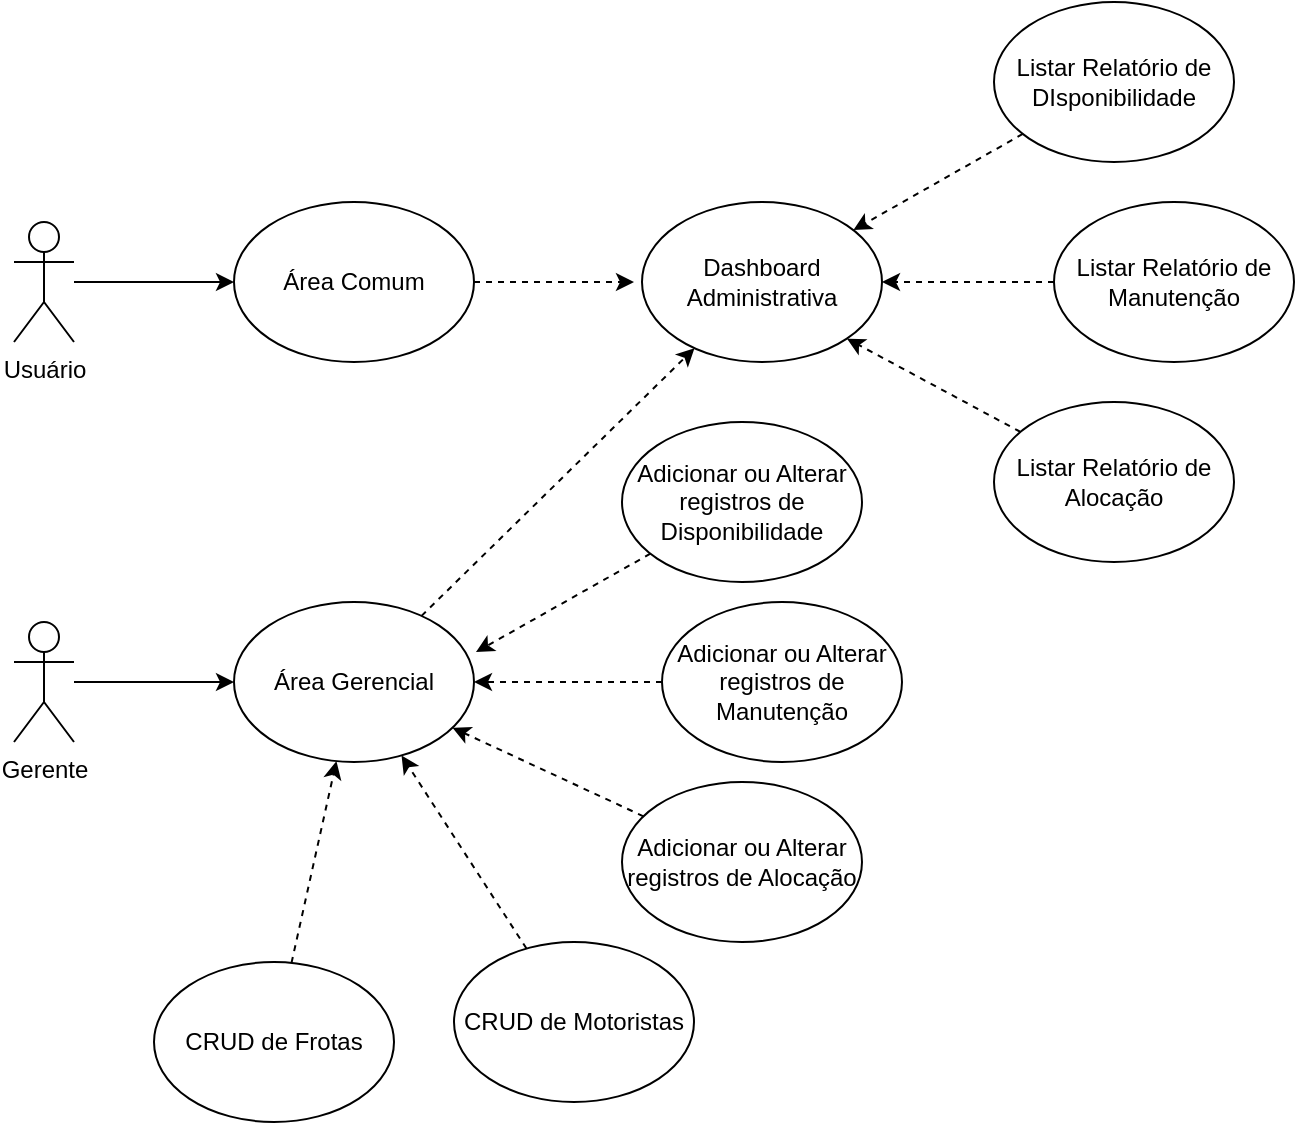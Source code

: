 <mxfile version="20.8.16" type="device"><diagram name="Página-1" id="OgIxgHkARuMA09rSIk28"><mxGraphModel dx="1434" dy="796" grid="1" gridSize="10" guides="1" tooltips="1" connect="1" arrows="1" fold="1" page="1" pageScale="1" pageWidth="827" pageHeight="1169" math="0" shadow="0"><root><mxCell id="0"/><mxCell id="1" parent="0"/><mxCell id="72wImBAU-RFW2qV5yVC1-3" style="edgeStyle=orthogonalEdgeStyle;rounded=0;orthogonalLoop=1;jettySize=auto;html=1;" edge="1" parent="1" source="72wImBAU-RFW2qV5yVC1-1" target="72wImBAU-RFW2qV5yVC1-2"><mxGeometry relative="1" as="geometry"/></mxCell><mxCell id="72wImBAU-RFW2qV5yVC1-1" value="Usuário" style="shape=umlActor;verticalLabelPosition=bottom;verticalAlign=top;html=1;outlineConnect=0;" vertex="1" parent="1"><mxGeometry x="100" y="160" width="30" height="60" as="geometry"/></mxCell><mxCell id="72wImBAU-RFW2qV5yVC1-21" style="edgeStyle=none;rounded=0;orthogonalLoop=1;jettySize=auto;html=1;dashed=1;" edge="1" parent="1" source="72wImBAU-RFW2qV5yVC1-2"><mxGeometry relative="1" as="geometry"><mxPoint x="410" y="190" as="targetPoint"/></mxGeometry></mxCell><mxCell id="72wImBAU-RFW2qV5yVC1-2" value="Área Comum" style="ellipse;whiteSpace=wrap;html=1;" vertex="1" parent="1"><mxGeometry x="210" y="150" width="120" height="80" as="geometry"/></mxCell><mxCell id="72wImBAU-RFW2qV5yVC1-23" value="Dashboard Administrativa" style="ellipse;whiteSpace=wrap;html=1;" vertex="1" parent="1"><mxGeometry x="414" y="150" width="120" height="80" as="geometry"/></mxCell><mxCell id="72wImBAU-RFW2qV5yVC1-25" style="edgeStyle=none;rounded=0;orthogonalLoop=1;jettySize=auto;html=1;dashed=1;" edge="1" parent="1" source="72wImBAU-RFW2qV5yVC1-24" target="72wImBAU-RFW2qV5yVC1-23"><mxGeometry relative="1" as="geometry"/></mxCell><mxCell id="72wImBAU-RFW2qV5yVC1-24" value="Listar Relatório de DIsponibilidade" style="ellipse;whiteSpace=wrap;html=1;" vertex="1" parent="1"><mxGeometry x="590" y="50" width="120" height="80" as="geometry"/></mxCell><mxCell id="72wImBAU-RFW2qV5yVC1-27" style="edgeStyle=none;rounded=0;orthogonalLoop=1;jettySize=auto;html=1;entryX=1;entryY=0.5;entryDx=0;entryDy=0;dashed=1;" edge="1" parent="1" source="72wImBAU-RFW2qV5yVC1-26" target="72wImBAU-RFW2qV5yVC1-23"><mxGeometry relative="1" as="geometry"/></mxCell><mxCell id="72wImBAU-RFW2qV5yVC1-26" value="Listar Relatório de Manutenção" style="ellipse;whiteSpace=wrap;html=1;" vertex="1" parent="1"><mxGeometry x="620" y="150" width="120" height="80" as="geometry"/></mxCell><mxCell id="72wImBAU-RFW2qV5yVC1-29" style="edgeStyle=none;rounded=0;orthogonalLoop=1;jettySize=auto;html=1;entryX=1;entryY=1;entryDx=0;entryDy=0;dashed=1;" edge="1" parent="1" source="72wImBAU-RFW2qV5yVC1-28" target="72wImBAU-RFW2qV5yVC1-23"><mxGeometry relative="1" as="geometry"/></mxCell><mxCell id="72wImBAU-RFW2qV5yVC1-28" value="Listar Relatório de Alocação" style="ellipse;whiteSpace=wrap;html=1;" vertex="1" parent="1"><mxGeometry x="590" y="250" width="120" height="80" as="geometry"/></mxCell><mxCell id="72wImBAU-RFW2qV5yVC1-44" style="edgeStyle=none;rounded=0;orthogonalLoop=1;jettySize=auto;html=1;entryX=0;entryY=0.5;entryDx=0;entryDy=0;" edge="1" parent="1" source="72wImBAU-RFW2qV5yVC1-30" target="72wImBAU-RFW2qV5yVC1-32"><mxGeometry relative="1" as="geometry"/></mxCell><mxCell id="72wImBAU-RFW2qV5yVC1-30" value="Gerente" style="shape=umlActor;verticalLabelPosition=bottom;verticalAlign=top;html=1;outlineConnect=0;" vertex="1" parent="1"><mxGeometry x="100" y="360" width="30" height="60" as="geometry"/></mxCell><mxCell id="72wImBAU-RFW2qV5yVC1-45" style="edgeStyle=none;rounded=0;orthogonalLoop=1;jettySize=auto;html=1;dashed=1;" edge="1" parent="1" source="72wImBAU-RFW2qV5yVC1-32" target="72wImBAU-RFW2qV5yVC1-23"><mxGeometry relative="1" as="geometry"/></mxCell><mxCell id="72wImBAU-RFW2qV5yVC1-32" value="Área Gerencial" style="ellipse;whiteSpace=wrap;html=1;" vertex="1" parent="1"><mxGeometry x="210" y="350" width="120" height="80" as="geometry"/></mxCell><mxCell id="72wImBAU-RFW2qV5yVC1-39" style="edgeStyle=none;rounded=0;orthogonalLoop=1;jettySize=auto;html=1;entryX=1.008;entryY=0.313;entryDx=0;entryDy=0;entryPerimeter=0;dashed=1;" edge="1" parent="1" source="72wImBAU-RFW2qV5yVC1-35" target="72wImBAU-RFW2qV5yVC1-32"><mxGeometry relative="1" as="geometry"/></mxCell><mxCell id="72wImBAU-RFW2qV5yVC1-35" value="Adicionar ou Alterar registros de Disponibilidade" style="ellipse;whiteSpace=wrap;html=1;" vertex="1" parent="1"><mxGeometry x="404" y="260" width="120" height="80" as="geometry"/></mxCell><mxCell id="72wImBAU-RFW2qV5yVC1-42" style="edgeStyle=none;rounded=0;orthogonalLoop=1;jettySize=auto;html=1;dashed=1;" edge="1" parent="1" source="72wImBAU-RFW2qV5yVC1-40" target="72wImBAU-RFW2qV5yVC1-32"><mxGeometry relative="1" as="geometry"/></mxCell><mxCell id="72wImBAU-RFW2qV5yVC1-40" value="Adicionar ou Alterar registros de Manutenção" style="ellipse;whiteSpace=wrap;html=1;" vertex="1" parent="1"><mxGeometry x="424" y="350" width="120" height="80" as="geometry"/></mxCell><mxCell id="72wImBAU-RFW2qV5yVC1-43" style="edgeStyle=none;rounded=0;orthogonalLoop=1;jettySize=auto;html=1;dashed=1;" edge="1" parent="1" source="72wImBAU-RFW2qV5yVC1-41" target="72wImBAU-RFW2qV5yVC1-32"><mxGeometry relative="1" as="geometry"><mxPoint x="340" y="420" as="targetPoint"/></mxGeometry></mxCell><mxCell id="72wImBAU-RFW2qV5yVC1-41" value="Adicionar ou Alterar registros de Alocação" style="ellipse;whiteSpace=wrap;html=1;" vertex="1" parent="1"><mxGeometry x="404" y="440" width="120" height="80" as="geometry"/></mxCell><mxCell id="72wImBAU-RFW2qV5yVC1-47" style="edgeStyle=none;rounded=0;orthogonalLoop=1;jettySize=auto;html=1;dashed=1;" edge="1" parent="1" source="72wImBAU-RFW2qV5yVC1-46" target="72wImBAU-RFW2qV5yVC1-32"><mxGeometry relative="1" as="geometry"/></mxCell><mxCell id="72wImBAU-RFW2qV5yVC1-46" value="CRUD de Motoristas" style="ellipse;whiteSpace=wrap;html=1;" vertex="1" parent="1"><mxGeometry x="320" y="520" width="120" height="80" as="geometry"/></mxCell><mxCell id="72wImBAU-RFW2qV5yVC1-49" style="edgeStyle=none;rounded=0;orthogonalLoop=1;jettySize=auto;html=1;dashed=1;" edge="1" parent="1" source="72wImBAU-RFW2qV5yVC1-48" target="72wImBAU-RFW2qV5yVC1-32"><mxGeometry relative="1" as="geometry"/></mxCell><mxCell id="72wImBAU-RFW2qV5yVC1-48" value="CRUD de Frotas" style="ellipse;whiteSpace=wrap;html=1;" vertex="1" parent="1"><mxGeometry x="170" y="530" width="120" height="80" as="geometry"/></mxCell></root></mxGraphModel></diagram></mxfile>
